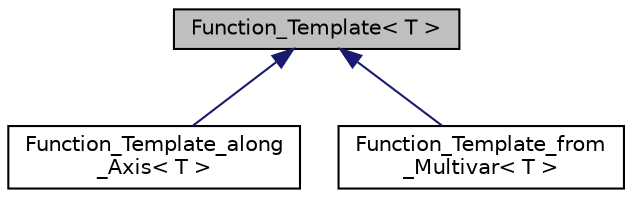 digraph "Function_Template&lt; T &gt;"
{
  edge [fontname="Helvetica",fontsize="10",labelfontname="Helvetica",labelfontsize="10"];
  node [fontname="Helvetica",fontsize="10",shape=record];
  Node1 [label="Function_Template\< T \>",height=0.2,width=0.4,color="black", fillcolor="grey75", style="filled", fontcolor="black"];
  Node1 -> Node2 [dir="back",color="midnightblue",fontsize="10",style="solid",fontname="Helvetica"];
  Node2 [label="Function_Template_along\l_Axis\< T \>",height=0.2,width=0.4,color="black", fillcolor="white", style="filled",URL="$classFunction__Template__along__Axis.html"];
  Node1 -> Node3 [dir="back",color="midnightblue",fontsize="10",style="solid",fontname="Helvetica"];
  Node3 [label="Function_Template_from\l_Multivar\< T \>",height=0.2,width=0.4,color="black", fillcolor="white", style="filled",URL="$classFunction__Template__from__Multivar.html"];
}
